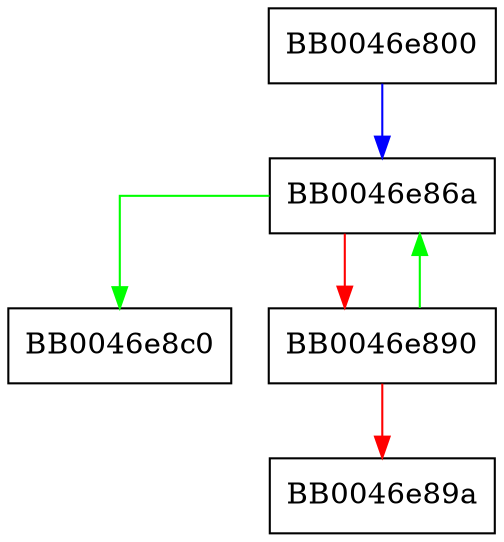 digraph opt_number_error {
  node [shape="box"];
  graph [splines=ortho];
  BB0046e800 -> BB0046e86a [color="blue"];
  BB0046e86a -> BB0046e8c0 [color="green"];
  BB0046e86a -> BB0046e890 [color="red"];
  BB0046e890 -> BB0046e86a [color="green"];
  BB0046e890 -> BB0046e89a [color="red"];
}